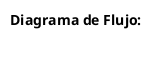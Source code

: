 @startuml remoteDeviceInteraction

    skinparam style strictuml
    skinparam defaultTextAlignment center

    title Diagrama de Flujo: \n


@enduml